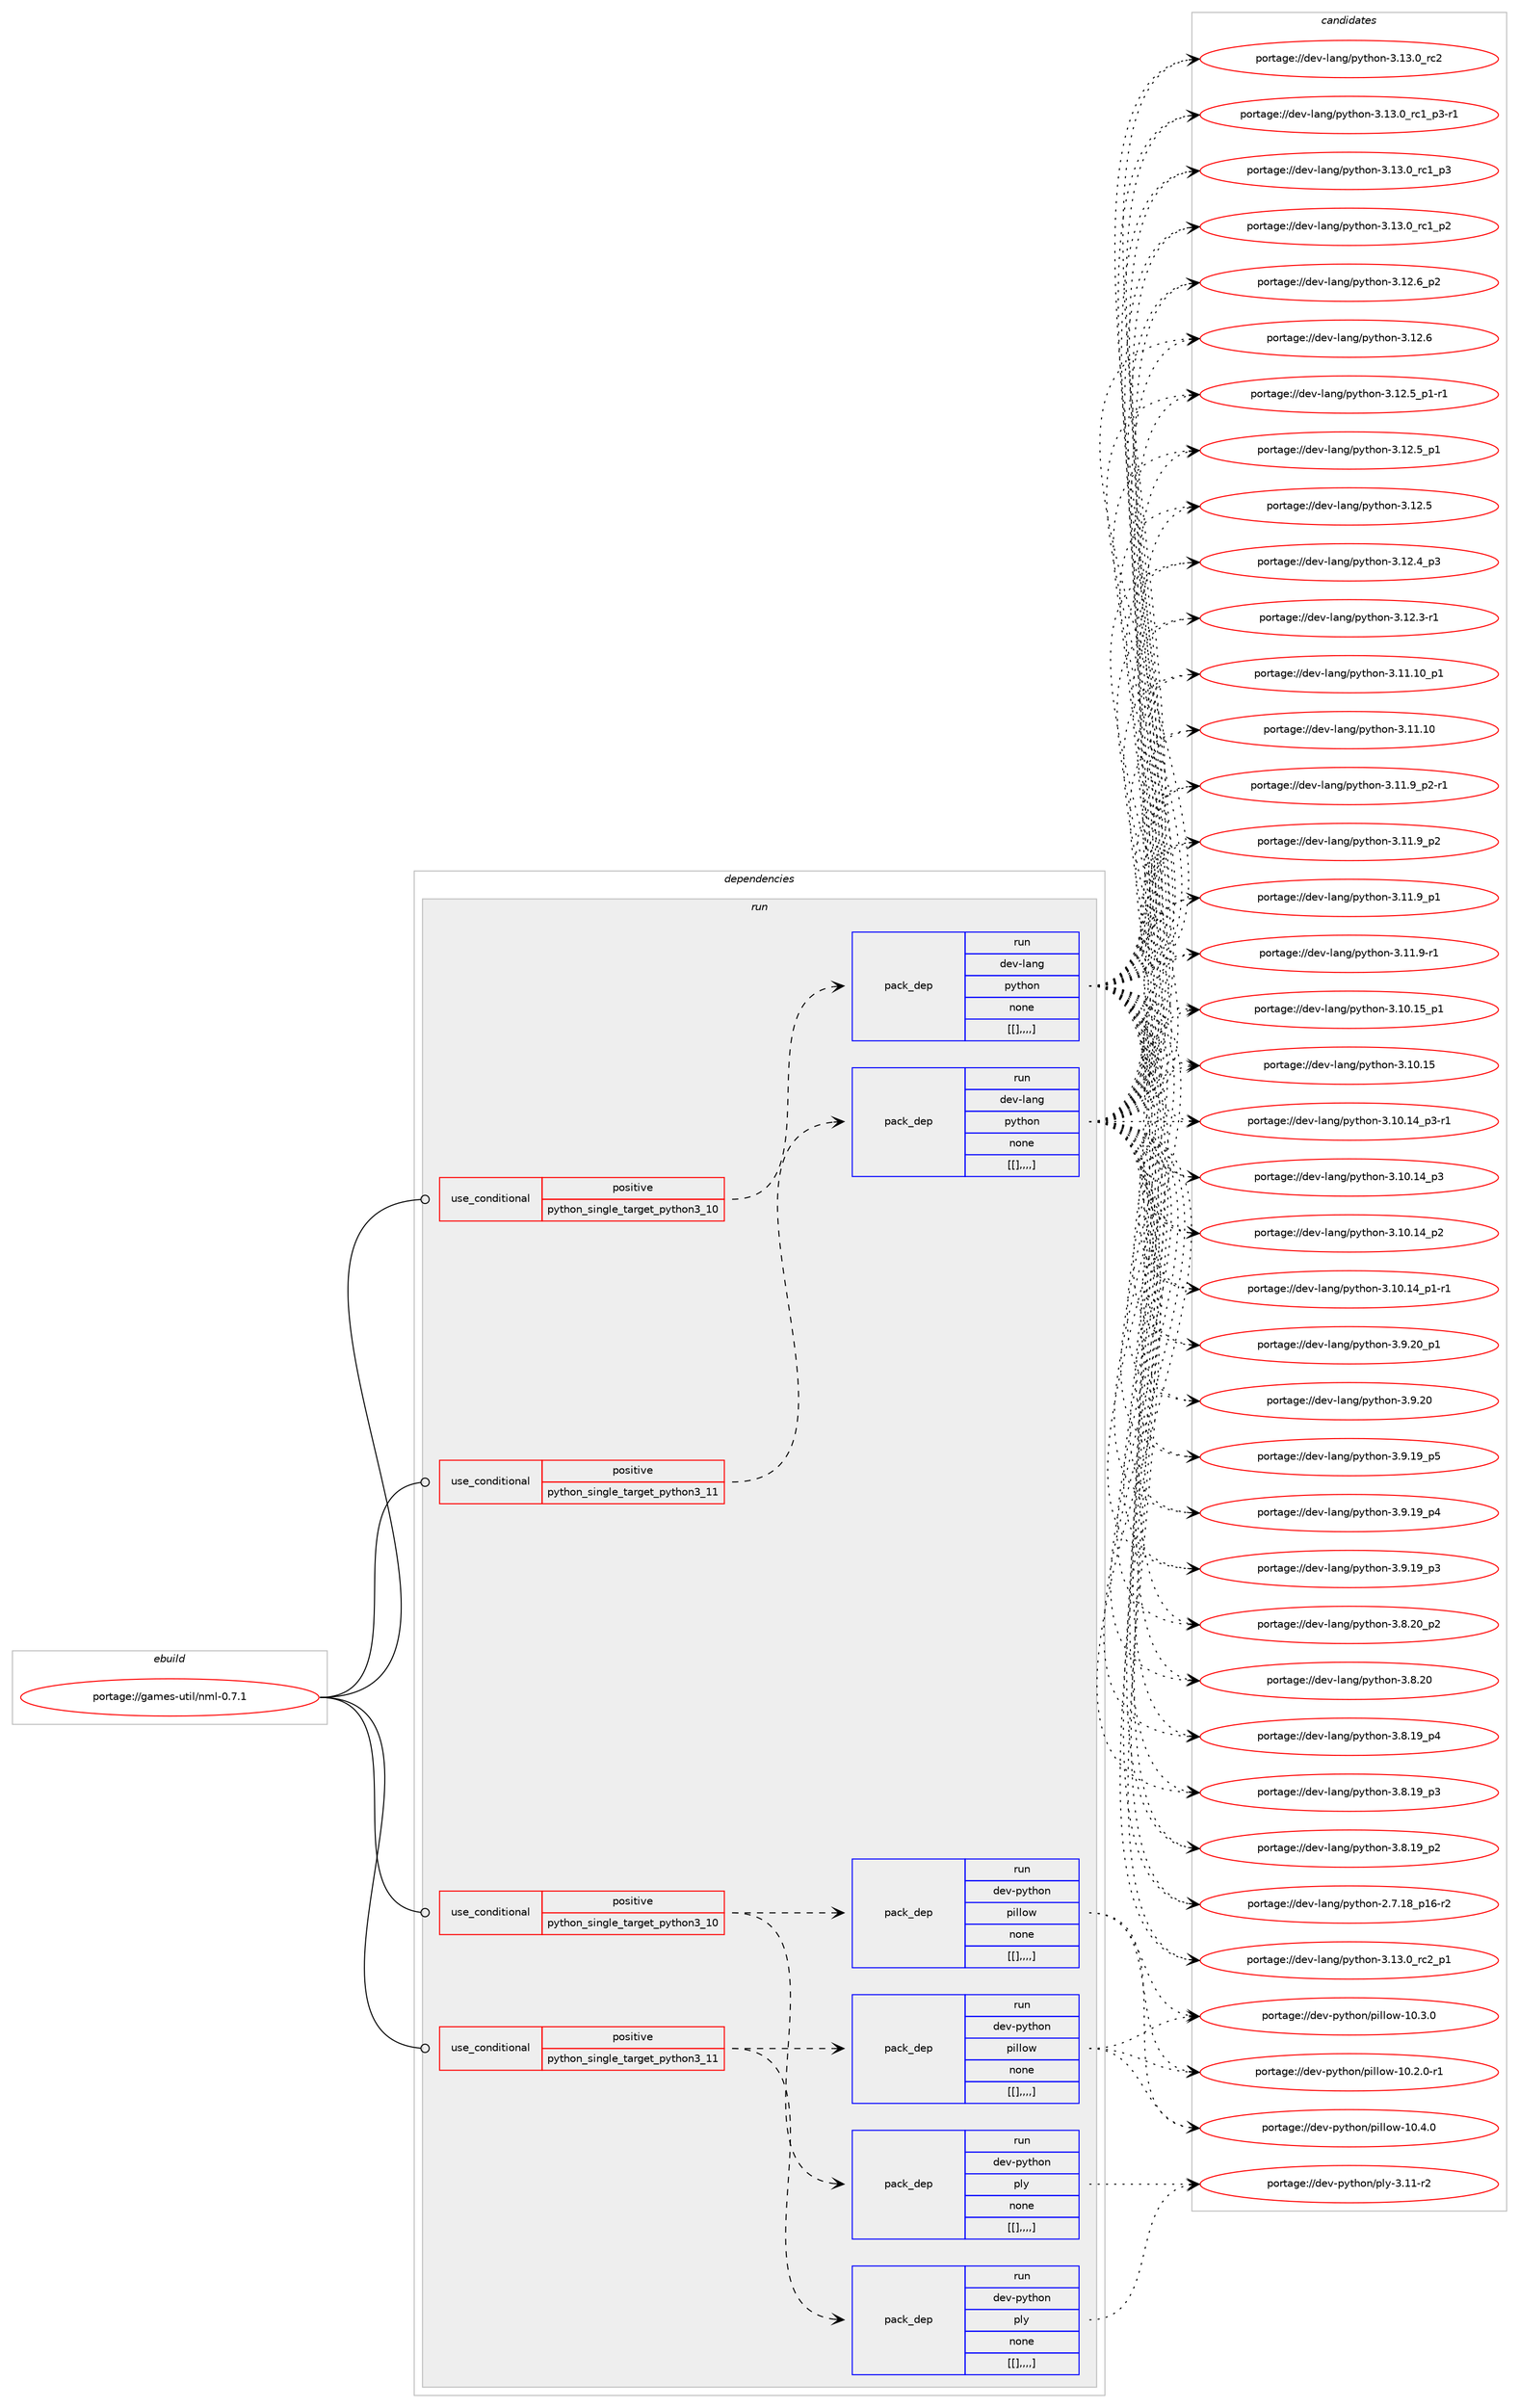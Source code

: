 digraph prolog {

# *************
# Graph options
# *************

newrank=true;
concentrate=true;
compound=true;
graph [rankdir=LR,fontname=Helvetica,fontsize=10,ranksep=1.5];#, ranksep=2.5, nodesep=0.2];
edge  [arrowhead=vee];
node  [fontname=Helvetica,fontsize=10];

# **********
# The ebuild
# **********

subgraph cluster_leftcol {
color=gray;
label=<<i>ebuild</i>>;
id [label="portage://games-util/nml-0.7.1", color=red, width=4, href="../games-util/nml-0.7.1.svg"];
}

# ****************
# The dependencies
# ****************

subgraph cluster_midcol {
color=gray;
label=<<i>dependencies</i>>;
subgraph cluster_compile {
fillcolor="#eeeeee";
style=filled;
label=<<i>compile</i>>;
}
subgraph cluster_compileandrun {
fillcolor="#eeeeee";
style=filled;
label=<<i>compile and run</i>>;
}
subgraph cluster_run {
fillcolor="#eeeeee";
style=filled;
label=<<i>run</i>>;
subgraph cond67548 {
dependency240898 [label=<<TABLE BORDER="0" CELLBORDER="1" CELLSPACING="0" CELLPADDING="4"><TR><TD ROWSPAN="3" CELLPADDING="10">use_conditional</TD></TR><TR><TD>positive</TD></TR><TR><TD>python_single_target_python3_10</TD></TR></TABLE>>, shape=none, color=red];
subgraph pack171836 {
dependency240899 [label=<<TABLE BORDER="0" CELLBORDER="1" CELLSPACING="0" CELLPADDING="4" WIDTH="220"><TR><TD ROWSPAN="6" CELLPADDING="30">pack_dep</TD></TR><TR><TD WIDTH="110">run</TD></TR><TR><TD>dev-lang</TD></TR><TR><TD>python</TD></TR><TR><TD>none</TD></TR><TR><TD>[[],,,,]</TD></TR></TABLE>>, shape=none, color=blue];
}
dependency240898:e -> dependency240899:w [weight=20,style="dashed",arrowhead="vee"];
}
id:e -> dependency240898:w [weight=20,style="solid",arrowhead="odot"];
subgraph cond67549 {
dependency240900 [label=<<TABLE BORDER="0" CELLBORDER="1" CELLSPACING="0" CELLPADDING="4"><TR><TD ROWSPAN="3" CELLPADDING="10">use_conditional</TD></TR><TR><TD>positive</TD></TR><TR><TD>python_single_target_python3_10</TD></TR></TABLE>>, shape=none, color=red];
subgraph pack171837 {
dependency240901 [label=<<TABLE BORDER="0" CELLBORDER="1" CELLSPACING="0" CELLPADDING="4" WIDTH="220"><TR><TD ROWSPAN="6" CELLPADDING="30">pack_dep</TD></TR><TR><TD WIDTH="110">run</TD></TR><TR><TD>dev-python</TD></TR><TR><TD>pillow</TD></TR><TR><TD>none</TD></TR><TR><TD>[[],,,,]</TD></TR></TABLE>>, shape=none, color=blue];
}
dependency240900:e -> dependency240901:w [weight=20,style="dashed",arrowhead="vee"];
subgraph pack171838 {
dependency240902 [label=<<TABLE BORDER="0" CELLBORDER="1" CELLSPACING="0" CELLPADDING="4" WIDTH="220"><TR><TD ROWSPAN="6" CELLPADDING="30">pack_dep</TD></TR><TR><TD WIDTH="110">run</TD></TR><TR><TD>dev-python</TD></TR><TR><TD>ply</TD></TR><TR><TD>none</TD></TR><TR><TD>[[],,,,]</TD></TR></TABLE>>, shape=none, color=blue];
}
dependency240900:e -> dependency240902:w [weight=20,style="dashed",arrowhead="vee"];
}
id:e -> dependency240900:w [weight=20,style="solid",arrowhead="odot"];
subgraph cond67550 {
dependency240903 [label=<<TABLE BORDER="0" CELLBORDER="1" CELLSPACING="0" CELLPADDING="4"><TR><TD ROWSPAN="3" CELLPADDING="10">use_conditional</TD></TR><TR><TD>positive</TD></TR><TR><TD>python_single_target_python3_11</TD></TR></TABLE>>, shape=none, color=red];
subgraph pack171839 {
dependency240904 [label=<<TABLE BORDER="0" CELLBORDER="1" CELLSPACING="0" CELLPADDING="4" WIDTH="220"><TR><TD ROWSPAN="6" CELLPADDING="30">pack_dep</TD></TR><TR><TD WIDTH="110">run</TD></TR><TR><TD>dev-lang</TD></TR><TR><TD>python</TD></TR><TR><TD>none</TD></TR><TR><TD>[[],,,,]</TD></TR></TABLE>>, shape=none, color=blue];
}
dependency240903:e -> dependency240904:w [weight=20,style="dashed",arrowhead="vee"];
}
id:e -> dependency240903:w [weight=20,style="solid",arrowhead="odot"];
subgraph cond67551 {
dependency240905 [label=<<TABLE BORDER="0" CELLBORDER="1" CELLSPACING="0" CELLPADDING="4"><TR><TD ROWSPAN="3" CELLPADDING="10">use_conditional</TD></TR><TR><TD>positive</TD></TR><TR><TD>python_single_target_python3_11</TD></TR></TABLE>>, shape=none, color=red];
subgraph pack171840 {
dependency240906 [label=<<TABLE BORDER="0" CELLBORDER="1" CELLSPACING="0" CELLPADDING="4" WIDTH="220"><TR><TD ROWSPAN="6" CELLPADDING="30">pack_dep</TD></TR><TR><TD WIDTH="110">run</TD></TR><TR><TD>dev-python</TD></TR><TR><TD>pillow</TD></TR><TR><TD>none</TD></TR><TR><TD>[[],,,,]</TD></TR></TABLE>>, shape=none, color=blue];
}
dependency240905:e -> dependency240906:w [weight=20,style="dashed",arrowhead="vee"];
subgraph pack171841 {
dependency240907 [label=<<TABLE BORDER="0" CELLBORDER="1" CELLSPACING="0" CELLPADDING="4" WIDTH="220"><TR><TD ROWSPAN="6" CELLPADDING="30">pack_dep</TD></TR><TR><TD WIDTH="110">run</TD></TR><TR><TD>dev-python</TD></TR><TR><TD>ply</TD></TR><TR><TD>none</TD></TR><TR><TD>[[],,,,]</TD></TR></TABLE>>, shape=none, color=blue];
}
dependency240905:e -> dependency240907:w [weight=20,style="dashed",arrowhead="vee"];
}
id:e -> dependency240905:w [weight=20,style="solid",arrowhead="odot"];
}
}

# **************
# The candidates
# **************

subgraph cluster_choices {
rank=same;
color=gray;
label=<<i>candidates</i>>;

subgraph choice171836 {
color=black;
nodesep=1;
choice100101118451089711010347112121116104111110455146495146489511499509511249 [label="portage://dev-lang/python-3.13.0_rc2_p1", color=red, width=4,href="../dev-lang/python-3.13.0_rc2_p1.svg"];
choice10010111845108971101034711212111610411111045514649514648951149950 [label="portage://dev-lang/python-3.13.0_rc2", color=red, width=4,href="../dev-lang/python-3.13.0_rc2.svg"];
choice1001011184510897110103471121211161041111104551464951464895114994995112514511449 [label="portage://dev-lang/python-3.13.0_rc1_p3-r1", color=red, width=4,href="../dev-lang/python-3.13.0_rc1_p3-r1.svg"];
choice100101118451089711010347112121116104111110455146495146489511499499511251 [label="portage://dev-lang/python-3.13.0_rc1_p3", color=red, width=4,href="../dev-lang/python-3.13.0_rc1_p3.svg"];
choice100101118451089711010347112121116104111110455146495146489511499499511250 [label="portage://dev-lang/python-3.13.0_rc1_p2", color=red, width=4,href="../dev-lang/python-3.13.0_rc1_p2.svg"];
choice100101118451089711010347112121116104111110455146495046549511250 [label="portage://dev-lang/python-3.12.6_p2", color=red, width=4,href="../dev-lang/python-3.12.6_p2.svg"];
choice10010111845108971101034711212111610411111045514649504654 [label="portage://dev-lang/python-3.12.6", color=red, width=4,href="../dev-lang/python-3.12.6.svg"];
choice1001011184510897110103471121211161041111104551464950465395112494511449 [label="portage://dev-lang/python-3.12.5_p1-r1", color=red, width=4,href="../dev-lang/python-3.12.5_p1-r1.svg"];
choice100101118451089711010347112121116104111110455146495046539511249 [label="portage://dev-lang/python-3.12.5_p1", color=red, width=4,href="../dev-lang/python-3.12.5_p1.svg"];
choice10010111845108971101034711212111610411111045514649504653 [label="portage://dev-lang/python-3.12.5", color=red, width=4,href="../dev-lang/python-3.12.5.svg"];
choice100101118451089711010347112121116104111110455146495046529511251 [label="portage://dev-lang/python-3.12.4_p3", color=red, width=4,href="../dev-lang/python-3.12.4_p3.svg"];
choice100101118451089711010347112121116104111110455146495046514511449 [label="portage://dev-lang/python-3.12.3-r1", color=red, width=4,href="../dev-lang/python-3.12.3-r1.svg"];
choice10010111845108971101034711212111610411111045514649494649489511249 [label="portage://dev-lang/python-3.11.10_p1", color=red, width=4,href="../dev-lang/python-3.11.10_p1.svg"];
choice1001011184510897110103471121211161041111104551464949464948 [label="portage://dev-lang/python-3.11.10", color=red, width=4,href="../dev-lang/python-3.11.10.svg"];
choice1001011184510897110103471121211161041111104551464949465795112504511449 [label="portage://dev-lang/python-3.11.9_p2-r1", color=red, width=4,href="../dev-lang/python-3.11.9_p2-r1.svg"];
choice100101118451089711010347112121116104111110455146494946579511250 [label="portage://dev-lang/python-3.11.9_p2", color=red, width=4,href="../dev-lang/python-3.11.9_p2.svg"];
choice100101118451089711010347112121116104111110455146494946579511249 [label="portage://dev-lang/python-3.11.9_p1", color=red, width=4,href="../dev-lang/python-3.11.9_p1.svg"];
choice100101118451089711010347112121116104111110455146494946574511449 [label="portage://dev-lang/python-3.11.9-r1", color=red, width=4,href="../dev-lang/python-3.11.9-r1.svg"];
choice10010111845108971101034711212111610411111045514649484649539511249 [label="portage://dev-lang/python-3.10.15_p1", color=red, width=4,href="../dev-lang/python-3.10.15_p1.svg"];
choice1001011184510897110103471121211161041111104551464948464953 [label="portage://dev-lang/python-3.10.15", color=red, width=4,href="../dev-lang/python-3.10.15.svg"];
choice100101118451089711010347112121116104111110455146494846495295112514511449 [label="portage://dev-lang/python-3.10.14_p3-r1", color=red, width=4,href="../dev-lang/python-3.10.14_p3-r1.svg"];
choice10010111845108971101034711212111610411111045514649484649529511251 [label="portage://dev-lang/python-3.10.14_p3", color=red, width=4,href="../dev-lang/python-3.10.14_p3.svg"];
choice10010111845108971101034711212111610411111045514649484649529511250 [label="portage://dev-lang/python-3.10.14_p2", color=red, width=4,href="../dev-lang/python-3.10.14_p2.svg"];
choice100101118451089711010347112121116104111110455146494846495295112494511449 [label="portage://dev-lang/python-3.10.14_p1-r1", color=red, width=4,href="../dev-lang/python-3.10.14_p1-r1.svg"];
choice100101118451089711010347112121116104111110455146574650489511249 [label="portage://dev-lang/python-3.9.20_p1", color=red, width=4,href="../dev-lang/python-3.9.20_p1.svg"];
choice10010111845108971101034711212111610411111045514657465048 [label="portage://dev-lang/python-3.9.20", color=red, width=4,href="../dev-lang/python-3.9.20.svg"];
choice100101118451089711010347112121116104111110455146574649579511253 [label="portage://dev-lang/python-3.9.19_p5", color=red, width=4,href="../dev-lang/python-3.9.19_p5.svg"];
choice100101118451089711010347112121116104111110455146574649579511252 [label="portage://dev-lang/python-3.9.19_p4", color=red, width=4,href="../dev-lang/python-3.9.19_p4.svg"];
choice100101118451089711010347112121116104111110455146574649579511251 [label="portage://dev-lang/python-3.9.19_p3", color=red, width=4,href="../dev-lang/python-3.9.19_p3.svg"];
choice100101118451089711010347112121116104111110455146564650489511250 [label="portage://dev-lang/python-3.8.20_p2", color=red, width=4,href="../dev-lang/python-3.8.20_p2.svg"];
choice10010111845108971101034711212111610411111045514656465048 [label="portage://dev-lang/python-3.8.20", color=red, width=4,href="../dev-lang/python-3.8.20.svg"];
choice100101118451089711010347112121116104111110455146564649579511252 [label="portage://dev-lang/python-3.8.19_p4", color=red, width=4,href="../dev-lang/python-3.8.19_p4.svg"];
choice100101118451089711010347112121116104111110455146564649579511251 [label="portage://dev-lang/python-3.8.19_p3", color=red, width=4,href="../dev-lang/python-3.8.19_p3.svg"];
choice100101118451089711010347112121116104111110455146564649579511250 [label="portage://dev-lang/python-3.8.19_p2", color=red, width=4,href="../dev-lang/python-3.8.19_p2.svg"];
choice100101118451089711010347112121116104111110455046554649569511249544511450 [label="portage://dev-lang/python-2.7.18_p16-r2", color=red, width=4,href="../dev-lang/python-2.7.18_p16-r2.svg"];
dependency240899:e -> choice100101118451089711010347112121116104111110455146495146489511499509511249:w [style=dotted,weight="100"];
dependency240899:e -> choice10010111845108971101034711212111610411111045514649514648951149950:w [style=dotted,weight="100"];
dependency240899:e -> choice1001011184510897110103471121211161041111104551464951464895114994995112514511449:w [style=dotted,weight="100"];
dependency240899:e -> choice100101118451089711010347112121116104111110455146495146489511499499511251:w [style=dotted,weight="100"];
dependency240899:e -> choice100101118451089711010347112121116104111110455146495146489511499499511250:w [style=dotted,weight="100"];
dependency240899:e -> choice100101118451089711010347112121116104111110455146495046549511250:w [style=dotted,weight="100"];
dependency240899:e -> choice10010111845108971101034711212111610411111045514649504654:w [style=dotted,weight="100"];
dependency240899:e -> choice1001011184510897110103471121211161041111104551464950465395112494511449:w [style=dotted,weight="100"];
dependency240899:e -> choice100101118451089711010347112121116104111110455146495046539511249:w [style=dotted,weight="100"];
dependency240899:e -> choice10010111845108971101034711212111610411111045514649504653:w [style=dotted,weight="100"];
dependency240899:e -> choice100101118451089711010347112121116104111110455146495046529511251:w [style=dotted,weight="100"];
dependency240899:e -> choice100101118451089711010347112121116104111110455146495046514511449:w [style=dotted,weight="100"];
dependency240899:e -> choice10010111845108971101034711212111610411111045514649494649489511249:w [style=dotted,weight="100"];
dependency240899:e -> choice1001011184510897110103471121211161041111104551464949464948:w [style=dotted,weight="100"];
dependency240899:e -> choice1001011184510897110103471121211161041111104551464949465795112504511449:w [style=dotted,weight="100"];
dependency240899:e -> choice100101118451089711010347112121116104111110455146494946579511250:w [style=dotted,weight="100"];
dependency240899:e -> choice100101118451089711010347112121116104111110455146494946579511249:w [style=dotted,weight="100"];
dependency240899:e -> choice100101118451089711010347112121116104111110455146494946574511449:w [style=dotted,weight="100"];
dependency240899:e -> choice10010111845108971101034711212111610411111045514649484649539511249:w [style=dotted,weight="100"];
dependency240899:e -> choice1001011184510897110103471121211161041111104551464948464953:w [style=dotted,weight="100"];
dependency240899:e -> choice100101118451089711010347112121116104111110455146494846495295112514511449:w [style=dotted,weight="100"];
dependency240899:e -> choice10010111845108971101034711212111610411111045514649484649529511251:w [style=dotted,weight="100"];
dependency240899:e -> choice10010111845108971101034711212111610411111045514649484649529511250:w [style=dotted,weight="100"];
dependency240899:e -> choice100101118451089711010347112121116104111110455146494846495295112494511449:w [style=dotted,weight="100"];
dependency240899:e -> choice100101118451089711010347112121116104111110455146574650489511249:w [style=dotted,weight="100"];
dependency240899:e -> choice10010111845108971101034711212111610411111045514657465048:w [style=dotted,weight="100"];
dependency240899:e -> choice100101118451089711010347112121116104111110455146574649579511253:w [style=dotted,weight="100"];
dependency240899:e -> choice100101118451089711010347112121116104111110455146574649579511252:w [style=dotted,weight="100"];
dependency240899:e -> choice100101118451089711010347112121116104111110455146574649579511251:w [style=dotted,weight="100"];
dependency240899:e -> choice100101118451089711010347112121116104111110455146564650489511250:w [style=dotted,weight="100"];
dependency240899:e -> choice10010111845108971101034711212111610411111045514656465048:w [style=dotted,weight="100"];
dependency240899:e -> choice100101118451089711010347112121116104111110455146564649579511252:w [style=dotted,weight="100"];
dependency240899:e -> choice100101118451089711010347112121116104111110455146564649579511251:w [style=dotted,weight="100"];
dependency240899:e -> choice100101118451089711010347112121116104111110455146564649579511250:w [style=dotted,weight="100"];
dependency240899:e -> choice100101118451089711010347112121116104111110455046554649569511249544511450:w [style=dotted,weight="100"];
}
subgraph choice171837 {
color=black;
nodesep=1;
choice100101118451121211161041111104711210510810811111945494846524648 [label="portage://dev-python/pillow-10.4.0", color=red, width=4,href="../dev-python/pillow-10.4.0.svg"];
choice100101118451121211161041111104711210510810811111945494846514648 [label="portage://dev-python/pillow-10.3.0", color=red, width=4,href="../dev-python/pillow-10.3.0.svg"];
choice1001011184511212111610411111047112105108108111119454948465046484511449 [label="portage://dev-python/pillow-10.2.0-r1", color=red, width=4,href="../dev-python/pillow-10.2.0-r1.svg"];
dependency240901:e -> choice100101118451121211161041111104711210510810811111945494846524648:w [style=dotted,weight="100"];
dependency240901:e -> choice100101118451121211161041111104711210510810811111945494846514648:w [style=dotted,weight="100"];
dependency240901:e -> choice1001011184511212111610411111047112105108108111119454948465046484511449:w [style=dotted,weight="100"];
}
subgraph choice171838 {
color=black;
nodesep=1;
choice100101118451121211161041111104711210812145514649494511450 [label="portage://dev-python/ply-3.11-r2", color=red, width=4,href="../dev-python/ply-3.11-r2.svg"];
dependency240902:e -> choice100101118451121211161041111104711210812145514649494511450:w [style=dotted,weight="100"];
}
subgraph choice171839 {
color=black;
nodesep=1;
choice100101118451089711010347112121116104111110455146495146489511499509511249 [label="portage://dev-lang/python-3.13.0_rc2_p1", color=red, width=4,href="../dev-lang/python-3.13.0_rc2_p1.svg"];
choice10010111845108971101034711212111610411111045514649514648951149950 [label="portage://dev-lang/python-3.13.0_rc2", color=red, width=4,href="../dev-lang/python-3.13.0_rc2.svg"];
choice1001011184510897110103471121211161041111104551464951464895114994995112514511449 [label="portage://dev-lang/python-3.13.0_rc1_p3-r1", color=red, width=4,href="../dev-lang/python-3.13.0_rc1_p3-r1.svg"];
choice100101118451089711010347112121116104111110455146495146489511499499511251 [label="portage://dev-lang/python-3.13.0_rc1_p3", color=red, width=4,href="../dev-lang/python-3.13.0_rc1_p3.svg"];
choice100101118451089711010347112121116104111110455146495146489511499499511250 [label="portage://dev-lang/python-3.13.0_rc1_p2", color=red, width=4,href="../dev-lang/python-3.13.0_rc1_p2.svg"];
choice100101118451089711010347112121116104111110455146495046549511250 [label="portage://dev-lang/python-3.12.6_p2", color=red, width=4,href="../dev-lang/python-3.12.6_p2.svg"];
choice10010111845108971101034711212111610411111045514649504654 [label="portage://dev-lang/python-3.12.6", color=red, width=4,href="../dev-lang/python-3.12.6.svg"];
choice1001011184510897110103471121211161041111104551464950465395112494511449 [label="portage://dev-lang/python-3.12.5_p1-r1", color=red, width=4,href="../dev-lang/python-3.12.5_p1-r1.svg"];
choice100101118451089711010347112121116104111110455146495046539511249 [label="portage://dev-lang/python-3.12.5_p1", color=red, width=4,href="../dev-lang/python-3.12.5_p1.svg"];
choice10010111845108971101034711212111610411111045514649504653 [label="portage://dev-lang/python-3.12.5", color=red, width=4,href="../dev-lang/python-3.12.5.svg"];
choice100101118451089711010347112121116104111110455146495046529511251 [label="portage://dev-lang/python-3.12.4_p3", color=red, width=4,href="../dev-lang/python-3.12.4_p3.svg"];
choice100101118451089711010347112121116104111110455146495046514511449 [label="portage://dev-lang/python-3.12.3-r1", color=red, width=4,href="../dev-lang/python-3.12.3-r1.svg"];
choice10010111845108971101034711212111610411111045514649494649489511249 [label="portage://dev-lang/python-3.11.10_p1", color=red, width=4,href="../dev-lang/python-3.11.10_p1.svg"];
choice1001011184510897110103471121211161041111104551464949464948 [label="portage://dev-lang/python-3.11.10", color=red, width=4,href="../dev-lang/python-3.11.10.svg"];
choice1001011184510897110103471121211161041111104551464949465795112504511449 [label="portage://dev-lang/python-3.11.9_p2-r1", color=red, width=4,href="../dev-lang/python-3.11.9_p2-r1.svg"];
choice100101118451089711010347112121116104111110455146494946579511250 [label="portage://dev-lang/python-3.11.9_p2", color=red, width=4,href="../dev-lang/python-3.11.9_p2.svg"];
choice100101118451089711010347112121116104111110455146494946579511249 [label="portage://dev-lang/python-3.11.9_p1", color=red, width=4,href="../dev-lang/python-3.11.9_p1.svg"];
choice100101118451089711010347112121116104111110455146494946574511449 [label="portage://dev-lang/python-3.11.9-r1", color=red, width=4,href="../dev-lang/python-3.11.9-r1.svg"];
choice10010111845108971101034711212111610411111045514649484649539511249 [label="portage://dev-lang/python-3.10.15_p1", color=red, width=4,href="../dev-lang/python-3.10.15_p1.svg"];
choice1001011184510897110103471121211161041111104551464948464953 [label="portage://dev-lang/python-3.10.15", color=red, width=4,href="../dev-lang/python-3.10.15.svg"];
choice100101118451089711010347112121116104111110455146494846495295112514511449 [label="portage://dev-lang/python-3.10.14_p3-r1", color=red, width=4,href="../dev-lang/python-3.10.14_p3-r1.svg"];
choice10010111845108971101034711212111610411111045514649484649529511251 [label="portage://dev-lang/python-3.10.14_p3", color=red, width=4,href="../dev-lang/python-3.10.14_p3.svg"];
choice10010111845108971101034711212111610411111045514649484649529511250 [label="portage://dev-lang/python-3.10.14_p2", color=red, width=4,href="../dev-lang/python-3.10.14_p2.svg"];
choice100101118451089711010347112121116104111110455146494846495295112494511449 [label="portage://dev-lang/python-3.10.14_p1-r1", color=red, width=4,href="../dev-lang/python-3.10.14_p1-r1.svg"];
choice100101118451089711010347112121116104111110455146574650489511249 [label="portage://dev-lang/python-3.9.20_p1", color=red, width=4,href="../dev-lang/python-3.9.20_p1.svg"];
choice10010111845108971101034711212111610411111045514657465048 [label="portage://dev-lang/python-3.9.20", color=red, width=4,href="../dev-lang/python-3.9.20.svg"];
choice100101118451089711010347112121116104111110455146574649579511253 [label="portage://dev-lang/python-3.9.19_p5", color=red, width=4,href="../dev-lang/python-3.9.19_p5.svg"];
choice100101118451089711010347112121116104111110455146574649579511252 [label="portage://dev-lang/python-3.9.19_p4", color=red, width=4,href="../dev-lang/python-3.9.19_p4.svg"];
choice100101118451089711010347112121116104111110455146574649579511251 [label="portage://dev-lang/python-3.9.19_p3", color=red, width=4,href="../dev-lang/python-3.9.19_p3.svg"];
choice100101118451089711010347112121116104111110455146564650489511250 [label="portage://dev-lang/python-3.8.20_p2", color=red, width=4,href="../dev-lang/python-3.8.20_p2.svg"];
choice10010111845108971101034711212111610411111045514656465048 [label="portage://dev-lang/python-3.8.20", color=red, width=4,href="../dev-lang/python-3.8.20.svg"];
choice100101118451089711010347112121116104111110455146564649579511252 [label="portage://dev-lang/python-3.8.19_p4", color=red, width=4,href="../dev-lang/python-3.8.19_p4.svg"];
choice100101118451089711010347112121116104111110455146564649579511251 [label="portage://dev-lang/python-3.8.19_p3", color=red, width=4,href="../dev-lang/python-3.8.19_p3.svg"];
choice100101118451089711010347112121116104111110455146564649579511250 [label="portage://dev-lang/python-3.8.19_p2", color=red, width=4,href="../dev-lang/python-3.8.19_p2.svg"];
choice100101118451089711010347112121116104111110455046554649569511249544511450 [label="portage://dev-lang/python-2.7.18_p16-r2", color=red, width=4,href="../dev-lang/python-2.7.18_p16-r2.svg"];
dependency240904:e -> choice100101118451089711010347112121116104111110455146495146489511499509511249:w [style=dotted,weight="100"];
dependency240904:e -> choice10010111845108971101034711212111610411111045514649514648951149950:w [style=dotted,weight="100"];
dependency240904:e -> choice1001011184510897110103471121211161041111104551464951464895114994995112514511449:w [style=dotted,weight="100"];
dependency240904:e -> choice100101118451089711010347112121116104111110455146495146489511499499511251:w [style=dotted,weight="100"];
dependency240904:e -> choice100101118451089711010347112121116104111110455146495146489511499499511250:w [style=dotted,weight="100"];
dependency240904:e -> choice100101118451089711010347112121116104111110455146495046549511250:w [style=dotted,weight="100"];
dependency240904:e -> choice10010111845108971101034711212111610411111045514649504654:w [style=dotted,weight="100"];
dependency240904:e -> choice1001011184510897110103471121211161041111104551464950465395112494511449:w [style=dotted,weight="100"];
dependency240904:e -> choice100101118451089711010347112121116104111110455146495046539511249:w [style=dotted,weight="100"];
dependency240904:e -> choice10010111845108971101034711212111610411111045514649504653:w [style=dotted,weight="100"];
dependency240904:e -> choice100101118451089711010347112121116104111110455146495046529511251:w [style=dotted,weight="100"];
dependency240904:e -> choice100101118451089711010347112121116104111110455146495046514511449:w [style=dotted,weight="100"];
dependency240904:e -> choice10010111845108971101034711212111610411111045514649494649489511249:w [style=dotted,weight="100"];
dependency240904:e -> choice1001011184510897110103471121211161041111104551464949464948:w [style=dotted,weight="100"];
dependency240904:e -> choice1001011184510897110103471121211161041111104551464949465795112504511449:w [style=dotted,weight="100"];
dependency240904:e -> choice100101118451089711010347112121116104111110455146494946579511250:w [style=dotted,weight="100"];
dependency240904:e -> choice100101118451089711010347112121116104111110455146494946579511249:w [style=dotted,weight="100"];
dependency240904:e -> choice100101118451089711010347112121116104111110455146494946574511449:w [style=dotted,weight="100"];
dependency240904:e -> choice10010111845108971101034711212111610411111045514649484649539511249:w [style=dotted,weight="100"];
dependency240904:e -> choice1001011184510897110103471121211161041111104551464948464953:w [style=dotted,weight="100"];
dependency240904:e -> choice100101118451089711010347112121116104111110455146494846495295112514511449:w [style=dotted,weight="100"];
dependency240904:e -> choice10010111845108971101034711212111610411111045514649484649529511251:w [style=dotted,weight="100"];
dependency240904:e -> choice10010111845108971101034711212111610411111045514649484649529511250:w [style=dotted,weight="100"];
dependency240904:e -> choice100101118451089711010347112121116104111110455146494846495295112494511449:w [style=dotted,weight="100"];
dependency240904:e -> choice100101118451089711010347112121116104111110455146574650489511249:w [style=dotted,weight="100"];
dependency240904:e -> choice10010111845108971101034711212111610411111045514657465048:w [style=dotted,weight="100"];
dependency240904:e -> choice100101118451089711010347112121116104111110455146574649579511253:w [style=dotted,weight="100"];
dependency240904:e -> choice100101118451089711010347112121116104111110455146574649579511252:w [style=dotted,weight="100"];
dependency240904:e -> choice100101118451089711010347112121116104111110455146574649579511251:w [style=dotted,weight="100"];
dependency240904:e -> choice100101118451089711010347112121116104111110455146564650489511250:w [style=dotted,weight="100"];
dependency240904:e -> choice10010111845108971101034711212111610411111045514656465048:w [style=dotted,weight="100"];
dependency240904:e -> choice100101118451089711010347112121116104111110455146564649579511252:w [style=dotted,weight="100"];
dependency240904:e -> choice100101118451089711010347112121116104111110455146564649579511251:w [style=dotted,weight="100"];
dependency240904:e -> choice100101118451089711010347112121116104111110455146564649579511250:w [style=dotted,weight="100"];
dependency240904:e -> choice100101118451089711010347112121116104111110455046554649569511249544511450:w [style=dotted,weight="100"];
}
subgraph choice171840 {
color=black;
nodesep=1;
choice100101118451121211161041111104711210510810811111945494846524648 [label="portage://dev-python/pillow-10.4.0", color=red, width=4,href="../dev-python/pillow-10.4.0.svg"];
choice100101118451121211161041111104711210510810811111945494846514648 [label="portage://dev-python/pillow-10.3.0", color=red, width=4,href="../dev-python/pillow-10.3.0.svg"];
choice1001011184511212111610411111047112105108108111119454948465046484511449 [label="portage://dev-python/pillow-10.2.0-r1", color=red, width=4,href="../dev-python/pillow-10.2.0-r1.svg"];
dependency240906:e -> choice100101118451121211161041111104711210510810811111945494846524648:w [style=dotted,weight="100"];
dependency240906:e -> choice100101118451121211161041111104711210510810811111945494846514648:w [style=dotted,weight="100"];
dependency240906:e -> choice1001011184511212111610411111047112105108108111119454948465046484511449:w [style=dotted,weight="100"];
}
subgraph choice171841 {
color=black;
nodesep=1;
choice100101118451121211161041111104711210812145514649494511450 [label="portage://dev-python/ply-3.11-r2", color=red, width=4,href="../dev-python/ply-3.11-r2.svg"];
dependency240907:e -> choice100101118451121211161041111104711210812145514649494511450:w [style=dotted,weight="100"];
}
}

}
